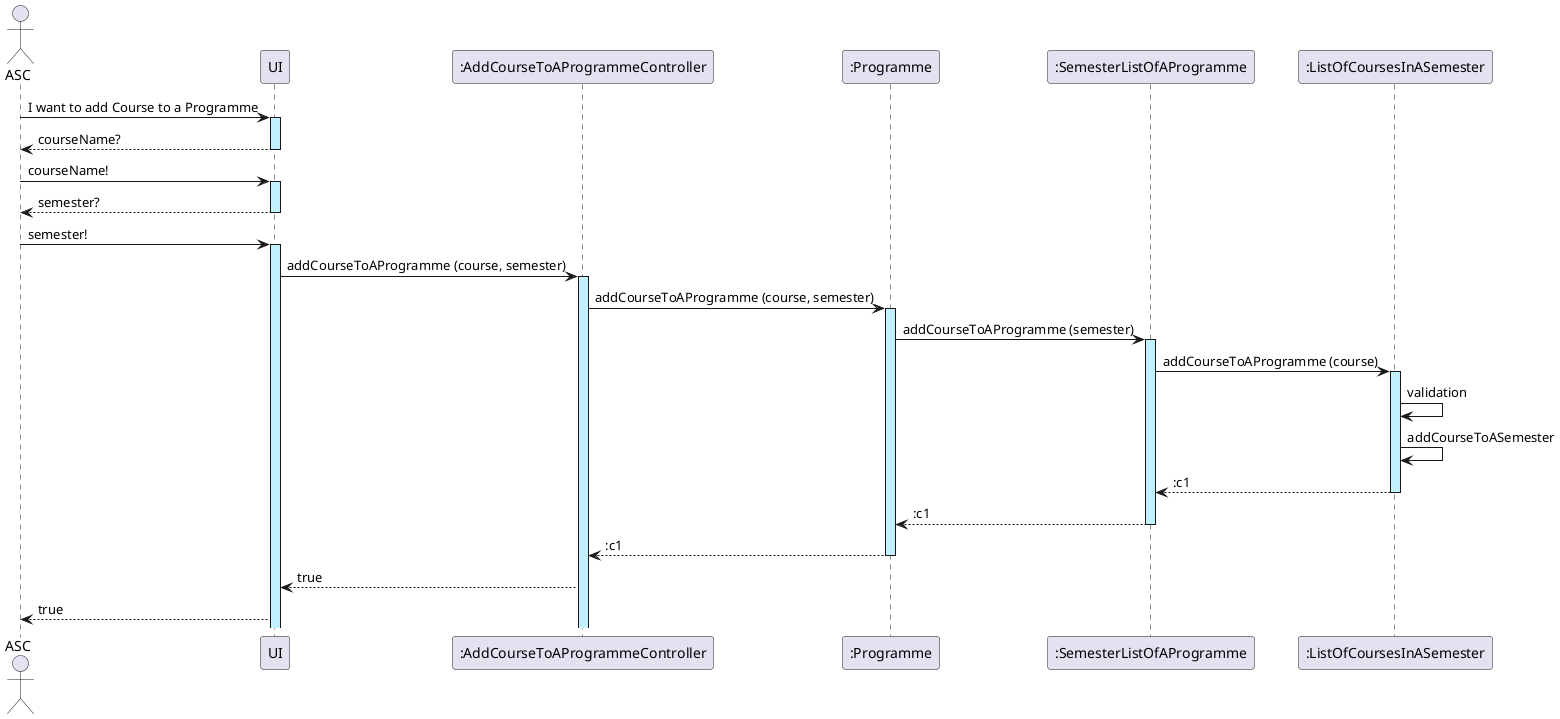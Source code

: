 @startuml
actor ASC

ASC -> UI ++ #application : I want to add Course to a Programme
UI --> ASC -- : courseName?
ASC -> UI ++ #application : courseName!
UI --> ASC -- : semester?
ASC -> UI ++ #application : semester!

UI -> ":AddCourseToAProgrammeController" ++ #application : addCourseToAProgramme (course, semester)

":AddCourseToAProgrammeController" -> ":Programme" ++ #application : addCourseToAProgramme (course, semester)

":Programme" -> ":SemesterListOfAProgramme" ++ #application : addCourseToAProgramme (semester)

":SemesterListOfAProgramme" -> ":ListOfCoursesInASemester" ++ #application : addCourseToAProgramme (course)

":ListOfCoursesInASemester" -> ":ListOfCoursesInASemester" : validation
":ListOfCoursesInASemester" -> ":ListOfCoursesInASemester" : addCourseToASemester

":ListOfCoursesInASemester" --> ":SemesterListOfAProgramme" --: :c1

":SemesterListOfAProgramme" --> ":Programme" --: :c1

":Programme" --> ":AddCourseToAProgrammeController" --: :c1

":AddCourseToAProgrammeController" --> UI : true

UI --> ASC : true

@enduml